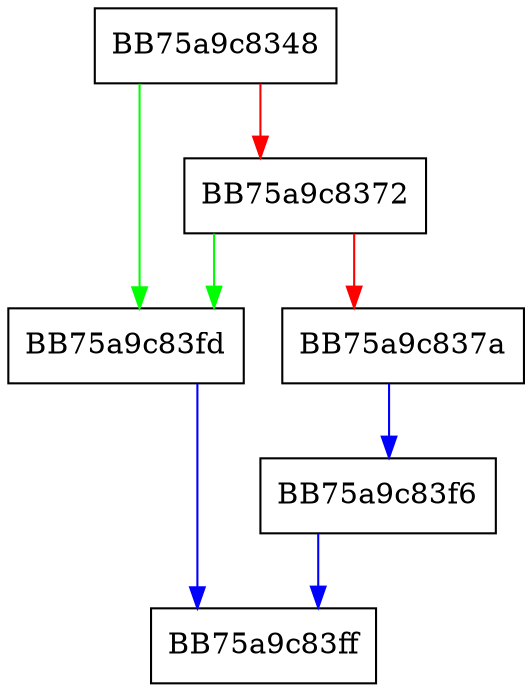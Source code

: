 digraph enumerate_cfi_models {
  node [shape="box"];
  graph [splines=ortho];
  BB75a9c8348 -> BB75a9c83fd [color="green"];
  BB75a9c8348 -> BB75a9c8372 [color="red"];
  BB75a9c8372 -> BB75a9c83fd [color="green"];
  BB75a9c8372 -> BB75a9c837a [color="red"];
  BB75a9c837a -> BB75a9c83f6 [color="blue"];
  BB75a9c83f6 -> BB75a9c83ff [color="blue"];
  BB75a9c83fd -> BB75a9c83ff [color="blue"];
}